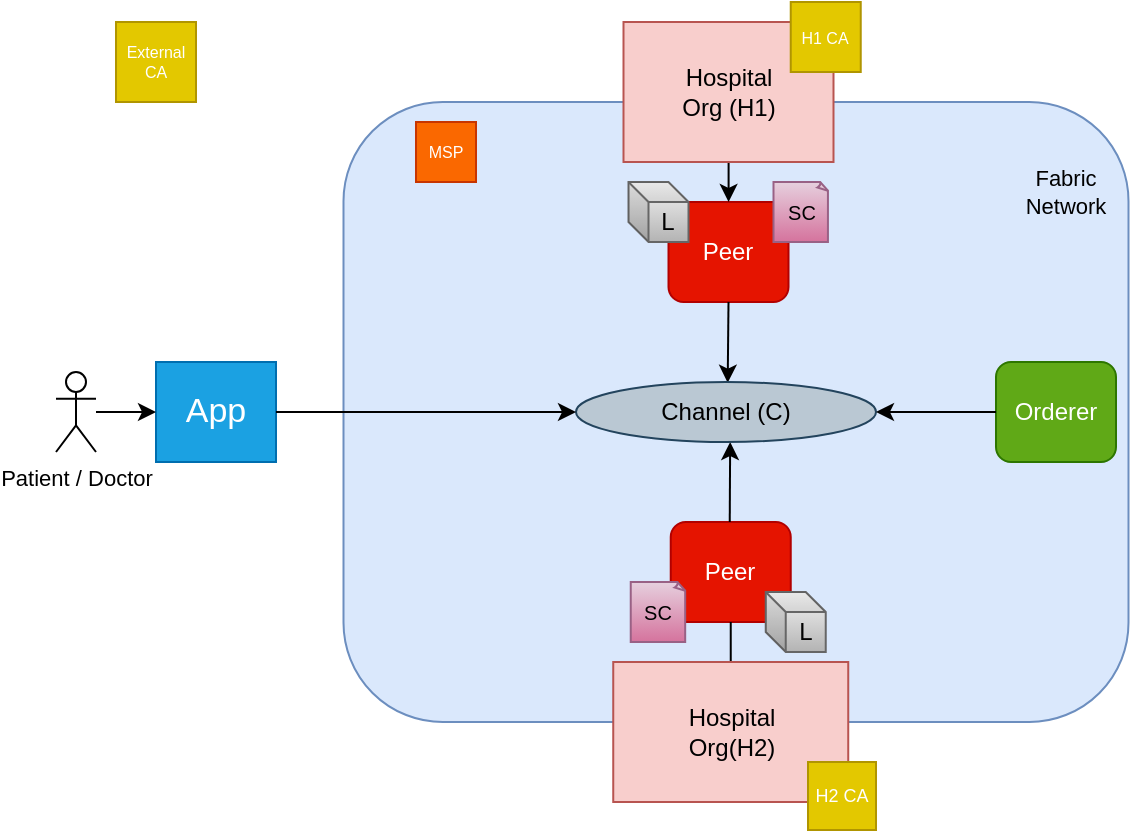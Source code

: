 <mxfile version="14.0.5" type="device"><diagram id="3JvVKIvIsAcnz903qLxn" name="Page-1"><mxGraphModel dx="818" dy="510" grid="1" gridSize="10" guides="1" tooltips="1" connect="1" arrows="1" fold="1" page="1" pageScale="1" pageWidth="850" pageHeight="1100" math="0" shadow="0"><root><mxCell id="0"/><mxCell id="1" parent="0"/><mxCell id="dH5zmNsdHxebi_Q9fS6R-129" value="" style="rounded=1;whiteSpace=wrap;html=1;fillColor=#dae8fc;shadow=0;arcSize=16;strokeColor=#6c8ebf;" parent="1" vertex="1"><mxGeometry x="273.75" y="120" width="392.5" height="310" as="geometry"/></mxCell><mxCell id="dH5zmNsdHxebi_Q9fS6R-131" value="Peer" style="rounded=1;whiteSpace=wrap;html=1;fillColor=#e51400;strokeColor=#B20000;fontColor=#ffffff;" parent="1" vertex="1"><mxGeometry x="437.37" y="330" width="60" height="50" as="geometry"/></mxCell><mxCell id="dH5zmNsdHxebi_Q9fS6R-134" value="" style="endArrow=none;html=1;exitX=0.5;exitY=1;exitDx=0;exitDy=0;entryX=0.5;entryY=0;entryDx=0;entryDy=0;" parent="1" source="dH5zmNsdHxebi_Q9fS6R-131" target="dH5zmNsdHxebi_Q9fS6R-137" edge="1"><mxGeometry width="50" height="50" relative="1" as="geometry"><mxPoint x="484.87" y="370" as="sourcePoint"/><mxPoint x="497.87" y="380" as="targetPoint"/></mxGeometry></mxCell><mxCell id="dH5zmNsdHxebi_Q9fS6R-136" value="" style="endArrow=classic;html=1;entryX=0.454;entryY=1;entryDx=0;entryDy=0;entryPerimeter=0;" parent="1" edge="1"><mxGeometry width="50" height="50" relative="1" as="geometry"><mxPoint x="466.87" y="330" as="sourcePoint"/><mxPoint x="467.08" y="290" as="targetPoint"/></mxGeometry></mxCell><mxCell id="dH5zmNsdHxebi_Q9fS6R-137" value="Hospital &lt;br&gt;Org(H2)" style="rounded=0;whiteSpace=wrap;html=1;fillColor=#f8cecc;strokeColor=#b85450;" parent="1" vertex="1"><mxGeometry x="408.62" y="400" width="117.5" height="70" as="geometry"/></mxCell><mxCell id="dH5zmNsdHxebi_Q9fS6R-141" value="Peer" style="rounded=1;whiteSpace=wrap;html=1;fillColor=#e51400;strokeColor=#B20000;fontColor=#ffffff;" parent="1" vertex="1"><mxGeometry x="436.25" y="170" width="60" height="50" as="geometry"/></mxCell><mxCell id="dH5zmNsdHxebi_Q9fS6R-146" value="" style="endArrow=classic;html=1;exitX=0.5;exitY=1;exitDx=0;exitDy=0;entryX=0.471;entryY=0.012;entryDx=0;entryDy=0;entryPerimeter=0;" parent="1" source="dH5zmNsdHxebi_Q9fS6R-141" edge="1"><mxGeometry width="50" height="50" relative="1" as="geometry"><mxPoint x="666.25" y="310" as="sourcePoint"/><mxPoint x="465.85" y="260.36" as="targetPoint"/></mxGeometry></mxCell><mxCell id="dH5zmNsdHxebi_Q9fS6R-207" value="" style="edgeStyle=orthogonalEdgeStyle;rounded=0;orthogonalLoop=1;jettySize=auto;html=1;" parent="1" source="dH5zmNsdHxebi_Q9fS6R-149" edge="1"><mxGeometry relative="1" as="geometry"><mxPoint x="466.25" y="170" as="targetPoint"/></mxGeometry></mxCell><mxCell id="dH5zmNsdHxebi_Q9fS6R-149" value="Hospital &lt;br&gt;Org (H1)" style="rounded=0;whiteSpace=wrap;html=1;fillColor=#f8cecc;strokeColor=#b85450;" parent="1" vertex="1"><mxGeometry x="413.75" y="80" width="105" height="70" as="geometry"/></mxCell><mxCell id="dH5zmNsdHxebi_Q9fS6R-150" value="&lt;font style=&quot;font-size: 17px&quot;&gt;App&lt;/font&gt;" style="rounded=0;whiteSpace=wrap;html=1;shadow=0;strokeColor=#006EAF;fillColor=#1ba1e2;fontSize=8;fontColor=#ffffff;" parent="1" vertex="1"><mxGeometry x="180" y="250" width="60" height="50" as="geometry"/></mxCell><mxCell id="dH5zmNsdHxebi_Q9fS6R-152" value="MSP" style="whiteSpace=wrap;html=1;aspect=fixed;shadow=0;strokeColor=#C73500;fillColor=#fa6800;fontSize=8;fontColor=#ffffff;" parent="1" vertex="1"><mxGeometry x="310" y="130" width="30" height="30" as="geometry"/></mxCell><mxCell id="dH5zmNsdHxebi_Q9fS6R-153" value="H1 CA" style="whiteSpace=wrap;html=1;aspect=fixed;shadow=0;strokeColor=#B09500;fillColor=#e3c800;fontSize=8;fontColor=#ffffff;" parent="1" vertex="1"><mxGeometry x="497.37" y="70" width="35" height="35" as="geometry"/></mxCell><mxCell id="dH5zmNsdHxebi_Q9fS6R-163" value="&lt;span style=&quot;font-size: 11px&quot;&gt;Fabric&lt;br&gt;Network&lt;/span&gt;" style="text;html=1;strokeColor=none;fillColor=none;align=center;verticalAlign=middle;whiteSpace=wrap;rounded=0;shadow=0;fontSize=8;" parent="1" vertex="1"><mxGeometry x="605" y="150" width="60" height="30" as="geometry"/></mxCell><mxCell id="dH5zmNsdHxebi_Q9fS6R-171" value="" style="edgeStyle=orthogonalEdgeStyle;rounded=0;orthogonalLoop=1;jettySize=auto;html=1;fontSize=8;" parent="1" source="dH5zmNsdHxebi_Q9fS6R-172" edge="1"><mxGeometry relative="1" as="geometry"><mxPoint x="180" y="275" as="targetPoint"/></mxGeometry></mxCell><mxCell id="dH5zmNsdHxebi_Q9fS6R-172" value="Patient / Doctor" style="shape=umlActor;verticalLabelPosition=bottom;verticalAlign=top;html=1;outlineConnect=0;shadow=0;strokeColor=#000000;fillColor=#ffffff;gradientColor=none;fontSize=11;" parent="1" vertex="1"><mxGeometry x="130" y="255" width="20" height="40" as="geometry"/></mxCell><mxCell id="dH5zmNsdHxebi_Q9fS6R-201" value="&lt;font style=&quot;font-size: 9px&quot;&gt;H2 CA&lt;/font&gt;" style="whiteSpace=wrap;html=1;aspect=fixed;shadow=0;strokeColor=#B09500;fillColor=#e3c800;fontSize=8;fontColor=#ffffff;" parent="1" vertex="1"><mxGeometry x="506" y="450" width="34" height="34" as="geometry"/></mxCell><mxCell id="dH5zmNsdHxebi_Q9fS6R-220" value="Channel (C)" style="ellipse;whiteSpace=wrap;html=1;fillColor=#bac8d3;strokeColor=#23445d;" parent="1" vertex="1"><mxGeometry x="390" y="260" width="150" height="30" as="geometry"/></mxCell><mxCell id="dH5zmNsdHxebi_Q9fS6R-223" value="&lt;font style=&quot;font-size: 12px&quot;&gt;L&lt;/font&gt;" style="shape=cube;whiteSpace=wrap;html=1;boundedLbl=1;backgroundOutline=1;darkOpacity=0.05;darkOpacity2=0.1;shadow=0;strokeColor=#666666;fillColor=#f5f5f5;fontSize=8;size=10;gradientColor=#b3b3b3;" parent="1" vertex="1"><mxGeometry x="484.87" y="365" width="30" height="30" as="geometry"/></mxCell><mxCell id="dH5zmNsdHxebi_Q9fS6R-224" value="&lt;font style=&quot;font-size: 12px&quot;&gt;L&lt;/font&gt;" style="shape=cube;whiteSpace=wrap;html=1;boundedLbl=1;backgroundOutline=1;darkOpacity=0.05;darkOpacity2=0.1;shadow=0;strokeColor=#666666;fillColor=#f5f5f5;fontSize=8;size=10;gradientColor=#b3b3b3;" parent="1" vertex="1"><mxGeometry x="416.25" y="160" width="30" height="30" as="geometry"/></mxCell><mxCell id="dH5zmNsdHxebi_Q9fS6R-225" value="&lt;font style=&quot;font-size: 10px&quot;&gt;SC&lt;/font&gt;" style="whiteSpace=wrap;html=1;shape=mxgraph.basic.document;gradientColor=#d5739d;fillColor=#e6d0de;strokeColor=#996185;" parent="1" vertex="1"><mxGeometry x="488.75" y="160" width="27.5" height="30" as="geometry"/></mxCell><mxCell id="dH5zmNsdHxebi_Q9fS6R-227" value="&lt;font style=&quot;font-size: 10px&quot;&gt;SC&lt;/font&gt;" style="whiteSpace=wrap;html=1;shape=mxgraph.basic.document;gradientColor=#d5739d;fillColor=#e6d0de;strokeColor=#996185;" parent="1" vertex="1"><mxGeometry x="417.37" y="360" width="27.5" height="30" as="geometry"/></mxCell><mxCell id="dH5zmNsdHxebi_Q9fS6R-251" value="External CA" style="whiteSpace=wrap;html=1;aspect=fixed;shadow=0;strokeColor=#B09500;fillColor=#e3c800;fontSize=8;fontColor=#ffffff;" parent="1" vertex="1"><mxGeometry x="160" y="80" width="40" height="40" as="geometry"/></mxCell><mxCell id="FkJDJ-VKAjBXsz2852yV-2" value="Orderer" style="rounded=1;whiteSpace=wrap;html=1;fillColor=#60a917;strokeColor=#2D7600;fontColor=#ffffff;" vertex="1" parent="1"><mxGeometry x="600" y="250" width="60" height="50" as="geometry"/></mxCell><mxCell id="FkJDJ-VKAjBXsz2852yV-3" value="" style="endArrow=classic;html=1;exitX=1;exitY=0.5;exitDx=0;exitDy=0;entryX=0;entryY=0.5;entryDx=0;entryDy=0;" edge="1" parent="1" source="dH5zmNsdHxebi_Q9fS6R-150" target="dH5zmNsdHxebi_Q9fS6R-220"><mxGeometry width="50" height="50" relative="1" as="geometry"><mxPoint x="410" y="320" as="sourcePoint"/><mxPoint x="460" y="270" as="targetPoint"/></mxGeometry></mxCell><mxCell id="FkJDJ-VKAjBXsz2852yV-6" value="" style="endArrow=classic;html=1;exitX=0;exitY=0.5;exitDx=0;exitDy=0;entryX=1;entryY=0.5;entryDx=0;entryDy=0;" edge="1" parent="1" source="FkJDJ-VKAjBXsz2852yV-2" target="dH5zmNsdHxebi_Q9fS6R-220"><mxGeometry width="50" height="50" relative="1" as="geometry"><mxPoint x="410" y="320" as="sourcePoint"/><mxPoint x="460" y="270" as="targetPoint"/></mxGeometry></mxCell></root></mxGraphModel></diagram></mxfile>